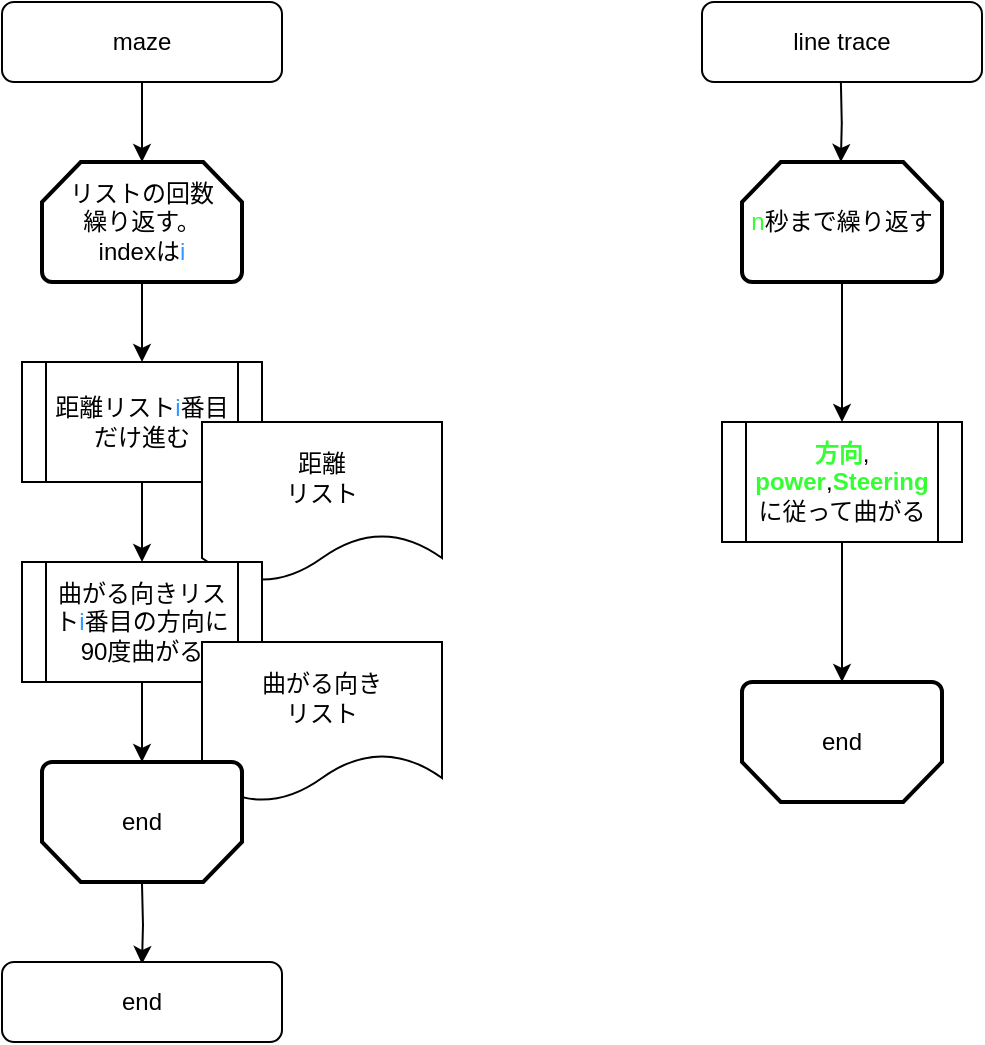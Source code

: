 <mxfile version="24.7.5">
  <diagram id="C5RBs43oDa-KdzZeNtuy" name="Page-1">
    <mxGraphModel dx="588" dy="536" grid="1" gridSize="10" guides="1" tooltips="1" connect="1" arrows="1" fold="1" page="1" pageScale="1" pageWidth="827" pageHeight="1169" math="0" shadow="0">
      <root>
        <mxCell id="WIyWlLk6GJQsqaUBKTNV-0" />
        <mxCell id="WIyWlLk6GJQsqaUBKTNV-1" parent="WIyWlLk6GJQsqaUBKTNV-0" />
        <mxCell id="aLeRlVjYkgvaT8wrGMZh-2" style="edgeStyle=orthogonalEdgeStyle;rounded=0;orthogonalLoop=1;jettySize=auto;html=1;exitX=0.5;exitY=1;exitDx=0;exitDy=0;entryX=0.5;entryY=0;entryDx=0;entryDy=0;" edge="1" parent="WIyWlLk6GJQsqaUBKTNV-1" source="aLeRlVjYkgvaT8wrGMZh-0">
          <mxGeometry relative="1" as="geometry">
            <mxPoint x="160" y="180" as="targetPoint" />
          </mxGeometry>
        </mxCell>
        <mxCell id="aLeRlVjYkgvaT8wrGMZh-0" value="maze" style="rounded=1;whiteSpace=wrap;html=1;" vertex="1" parent="WIyWlLk6GJQsqaUBKTNV-1">
          <mxGeometry x="90" y="100" width="140" height="40" as="geometry" />
        </mxCell>
        <mxCell id="aLeRlVjYkgvaT8wrGMZh-22" style="edgeStyle=orthogonalEdgeStyle;rounded=0;orthogonalLoop=1;jettySize=auto;html=1;exitX=0.5;exitY=1;exitDx=0;exitDy=0;" edge="1" parent="WIyWlLk6GJQsqaUBKTNV-1" source="aLeRlVjYkgvaT8wrGMZh-9" target="aLeRlVjYkgvaT8wrGMZh-19">
          <mxGeometry relative="1" as="geometry" />
        </mxCell>
        <mxCell id="aLeRlVjYkgvaT8wrGMZh-9" value="距離リスト&lt;font color=&quot;#3399ff&quot;&gt;i&lt;/font&gt;番目だけ進む" style="shape=process;whiteSpace=wrap;html=1;backgroundOutline=1;" vertex="1" parent="WIyWlLk6GJQsqaUBKTNV-1">
          <mxGeometry x="100" y="280" width="120" height="60" as="geometry" />
        </mxCell>
        <mxCell id="aLeRlVjYkgvaT8wrGMZh-21" style="edgeStyle=orthogonalEdgeStyle;rounded=0;orthogonalLoop=1;jettySize=auto;html=1;exitX=0.5;exitY=1;exitDx=0;exitDy=0;exitPerimeter=0;" edge="1" parent="WIyWlLk6GJQsqaUBKTNV-1" source="aLeRlVjYkgvaT8wrGMZh-14" target="aLeRlVjYkgvaT8wrGMZh-9">
          <mxGeometry relative="1" as="geometry" />
        </mxCell>
        <mxCell id="aLeRlVjYkgvaT8wrGMZh-14" value="リストの回数&lt;div&gt;繰り返す。&lt;br&gt;indexは&lt;font color=&quot;#3399ff&quot;&gt;i&lt;/font&gt;&lt;/div&gt;" style="strokeWidth=2;html=1;shape=mxgraph.flowchart.loop_limit;whiteSpace=wrap;" vertex="1" parent="WIyWlLk6GJQsqaUBKTNV-1">
          <mxGeometry x="110" y="180" width="100" height="60" as="geometry" />
        </mxCell>
        <mxCell id="aLeRlVjYkgvaT8wrGMZh-15" value="距離&lt;div&gt;リスト&lt;/div&gt;" style="shape=document;whiteSpace=wrap;html=1;boundedLbl=1;" vertex="1" parent="WIyWlLk6GJQsqaUBKTNV-1">
          <mxGeometry x="190" y="310" width="120" height="80" as="geometry" />
        </mxCell>
        <mxCell id="aLeRlVjYkgvaT8wrGMZh-23" style="edgeStyle=orthogonalEdgeStyle;rounded=0;orthogonalLoop=1;jettySize=auto;html=1;exitX=0.5;exitY=1;exitDx=0;exitDy=0;" edge="1" parent="WIyWlLk6GJQsqaUBKTNV-1" source="aLeRlVjYkgvaT8wrGMZh-19" target="aLeRlVjYkgvaT8wrGMZh-18">
          <mxGeometry relative="1" as="geometry" />
        </mxCell>
        <mxCell id="aLeRlVjYkgvaT8wrGMZh-19" value="曲がる向きリスト&lt;font color=&quot;#3399ff&quot;&gt;i&lt;/font&gt;番目の方向に90度曲がる" style="shape=process;whiteSpace=wrap;html=1;backgroundOutline=1;" vertex="1" parent="WIyWlLk6GJQsqaUBKTNV-1">
          <mxGeometry x="100" y="380" width="120" height="60" as="geometry" />
        </mxCell>
        <mxCell id="aLeRlVjYkgvaT8wrGMZh-25" style="edgeStyle=orthogonalEdgeStyle;rounded=0;orthogonalLoop=1;jettySize=auto;html=1;exitX=0.5;exitY=1;exitDx=0;exitDy=0;" edge="1" parent="WIyWlLk6GJQsqaUBKTNV-1">
          <mxGeometry relative="1" as="geometry">
            <mxPoint x="160" y="541" as="sourcePoint" />
            <mxPoint x="160" y="581" as="targetPoint" />
          </mxGeometry>
        </mxCell>
        <mxCell id="aLeRlVjYkgvaT8wrGMZh-57" value="end" style="rounded=1;whiteSpace=wrap;html=1;" vertex="1" parent="WIyWlLk6GJQsqaUBKTNV-1">
          <mxGeometry x="90" y="580" width="140" height="40" as="geometry" />
        </mxCell>
        <mxCell id="aLeRlVjYkgvaT8wrGMZh-58" value="line trace" style="rounded=1;whiteSpace=wrap;html=1;" vertex="1" parent="WIyWlLk6GJQsqaUBKTNV-1">
          <mxGeometry x="440" y="100" width="140" height="40" as="geometry" />
        </mxCell>
        <mxCell id="aLeRlVjYkgvaT8wrGMZh-59" style="edgeStyle=orthogonalEdgeStyle;rounded=0;orthogonalLoop=1;jettySize=auto;html=1;exitX=0.5;exitY=1;exitDx=0;exitDy=0;entryX=0.5;entryY=0;entryDx=0;entryDy=0;" edge="1" parent="WIyWlLk6GJQsqaUBKTNV-1">
          <mxGeometry relative="1" as="geometry">
            <mxPoint x="509.44" y="140" as="sourcePoint" />
            <mxPoint x="509.44" y="180" as="targetPoint" />
          </mxGeometry>
        </mxCell>
        <mxCell id="aLeRlVjYkgvaT8wrGMZh-66" value="" style="edgeStyle=orthogonalEdgeStyle;rounded=0;orthogonalLoop=1;jettySize=auto;html=1;" edge="1" parent="WIyWlLk6GJQsqaUBKTNV-1" source="aLeRlVjYkgvaT8wrGMZh-61">
          <mxGeometry relative="1" as="geometry">
            <mxPoint x="510" y="310" as="targetPoint" />
          </mxGeometry>
        </mxCell>
        <mxCell id="aLeRlVjYkgvaT8wrGMZh-61" value="&lt;font color=&quot;#33ff33&quot;&gt;n&lt;/font&gt;秒まで繰り返す" style="strokeWidth=2;html=1;shape=mxgraph.flowchart.loop_limit;whiteSpace=wrap;" vertex="1" parent="WIyWlLk6GJQsqaUBKTNV-1">
          <mxGeometry x="460" y="180" width="100" height="60" as="geometry" />
        </mxCell>
        <mxCell id="aLeRlVjYkgvaT8wrGMZh-62" value="end" style="strokeWidth=2;html=1;shape=mxgraph.flowchart.loop_limit;whiteSpace=wrap;direction=west;" vertex="1" parent="WIyWlLk6GJQsqaUBKTNV-1">
          <mxGeometry x="460" y="440" width="100" height="60" as="geometry" />
        </mxCell>
        <mxCell id="aLeRlVjYkgvaT8wrGMZh-64" value="曲がる向き&lt;div&gt;リスト&lt;/div&gt;" style="shape=document;whiteSpace=wrap;html=1;boundedLbl=1;" vertex="1" parent="WIyWlLk6GJQsqaUBKTNV-1">
          <mxGeometry x="190" y="420" width="120" height="80" as="geometry" />
        </mxCell>
        <mxCell id="aLeRlVjYkgvaT8wrGMZh-18" value="end" style="strokeWidth=2;html=1;shape=mxgraph.flowchart.loop_limit;whiteSpace=wrap;direction=west;" vertex="1" parent="WIyWlLk6GJQsqaUBKTNV-1">
          <mxGeometry x="110" y="480" width="100" height="60" as="geometry" />
        </mxCell>
        <mxCell id="aLeRlVjYkgvaT8wrGMZh-73" value="&lt;b&gt;&lt;font color=&quot;#33ff33&quot;&gt;方向&lt;/font&gt;&lt;/b&gt;,&lt;br&gt;&lt;b&gt;&lt;font color=&quot;#33ff33&quot;&gt;power&lt;/font&gt;&lt;/b&gt;,&lt;b&gt;&lt;font color=&quot;#33ff33&quot;&gt;Steering&lt;/font&gt;&lt;/b&gt;&lt;div&gt;に従って&lt;span style=&quot;background-color: initial;&quot;&gt;曲がる&lt;/span&gt;&lt;/div&gt;" style="shape=process;whiteSpace=wrap;html=1;backgroundOutline=1;" vertex="1" parent="WIyWlLk6GJQsqaUBKTNV-1">
          <mxGeometry x="450" y="310" width="120" height="60" as="geometry" />
        </mxCell>
        <mxCell id="aLeRlVjYkgvaT8wrGMZh-74" style="edgeStyle=orthogonalEdgeStyle;rounded=0;orthogonalLoop=1;jettySize=auto;html=1;exitX=0.5;exitY=1;exitDx=0;exitDy=0;entryX=0.5;entryY=1;entryDx=0;entryDy=0;entryPerimeter=0;" edge="1" parent="WIyWlLk6GJQsqaUBKTNV-1" source="aLeRlVjYkgvaT8wrGMZh-73" target="aLeRlVjYkgvaT8wrGMZh-62">
          <mxGeometry relative="1" as="geometry" />
        </mxCell>
      </root>
    </mxGraphModel>
  </diagram>
</mxfile>

